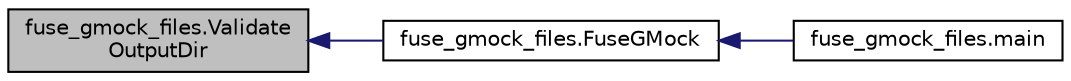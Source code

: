 digraph "fuse_gmock_files.ValidateOutputDir"
{
  edge [fontname="Helvetica",fontsize="10",labelfontname="Helvetica",labelfontsize="10"];
  node [fontname="Helvetica",fontsize="10",shape=record];
  rankdir="LR";
  Node45 [label="fuse_gmock_files.Validate\lOutputDir",height=0.2,width=0.4,color="black", fillcolor="grey75", style="filled", fontcolor="black"];
  Node45 -> Node46 [dir="back",color="midnightblue",fontsize="10",style="solid",fontname="Helvetica"];
  Node46 [label="fuse_gmock_files.FuseGMock",height=0.2,width=0.4,color="black", fillcolor="white", style="filled",URL="$d8/dbf/namespacefuse__gmock__files.html#ae76b6bc18373325fc3f002abf5c4378f"];
  Node46 -> Node47 [dir="back",color="midnightblue",fontsize="10",style="solid",fontname="Helvetica"];
  Node47 [label="fuse_gmock_files.main",height=0.2,width=0.4,color="black", fillcolor="white", style="filled",URL="$d8/dbf/namespacefuse__gmock__files.html#a64e8cd1ead5a1454265cbc2d3db4d425"];
}
